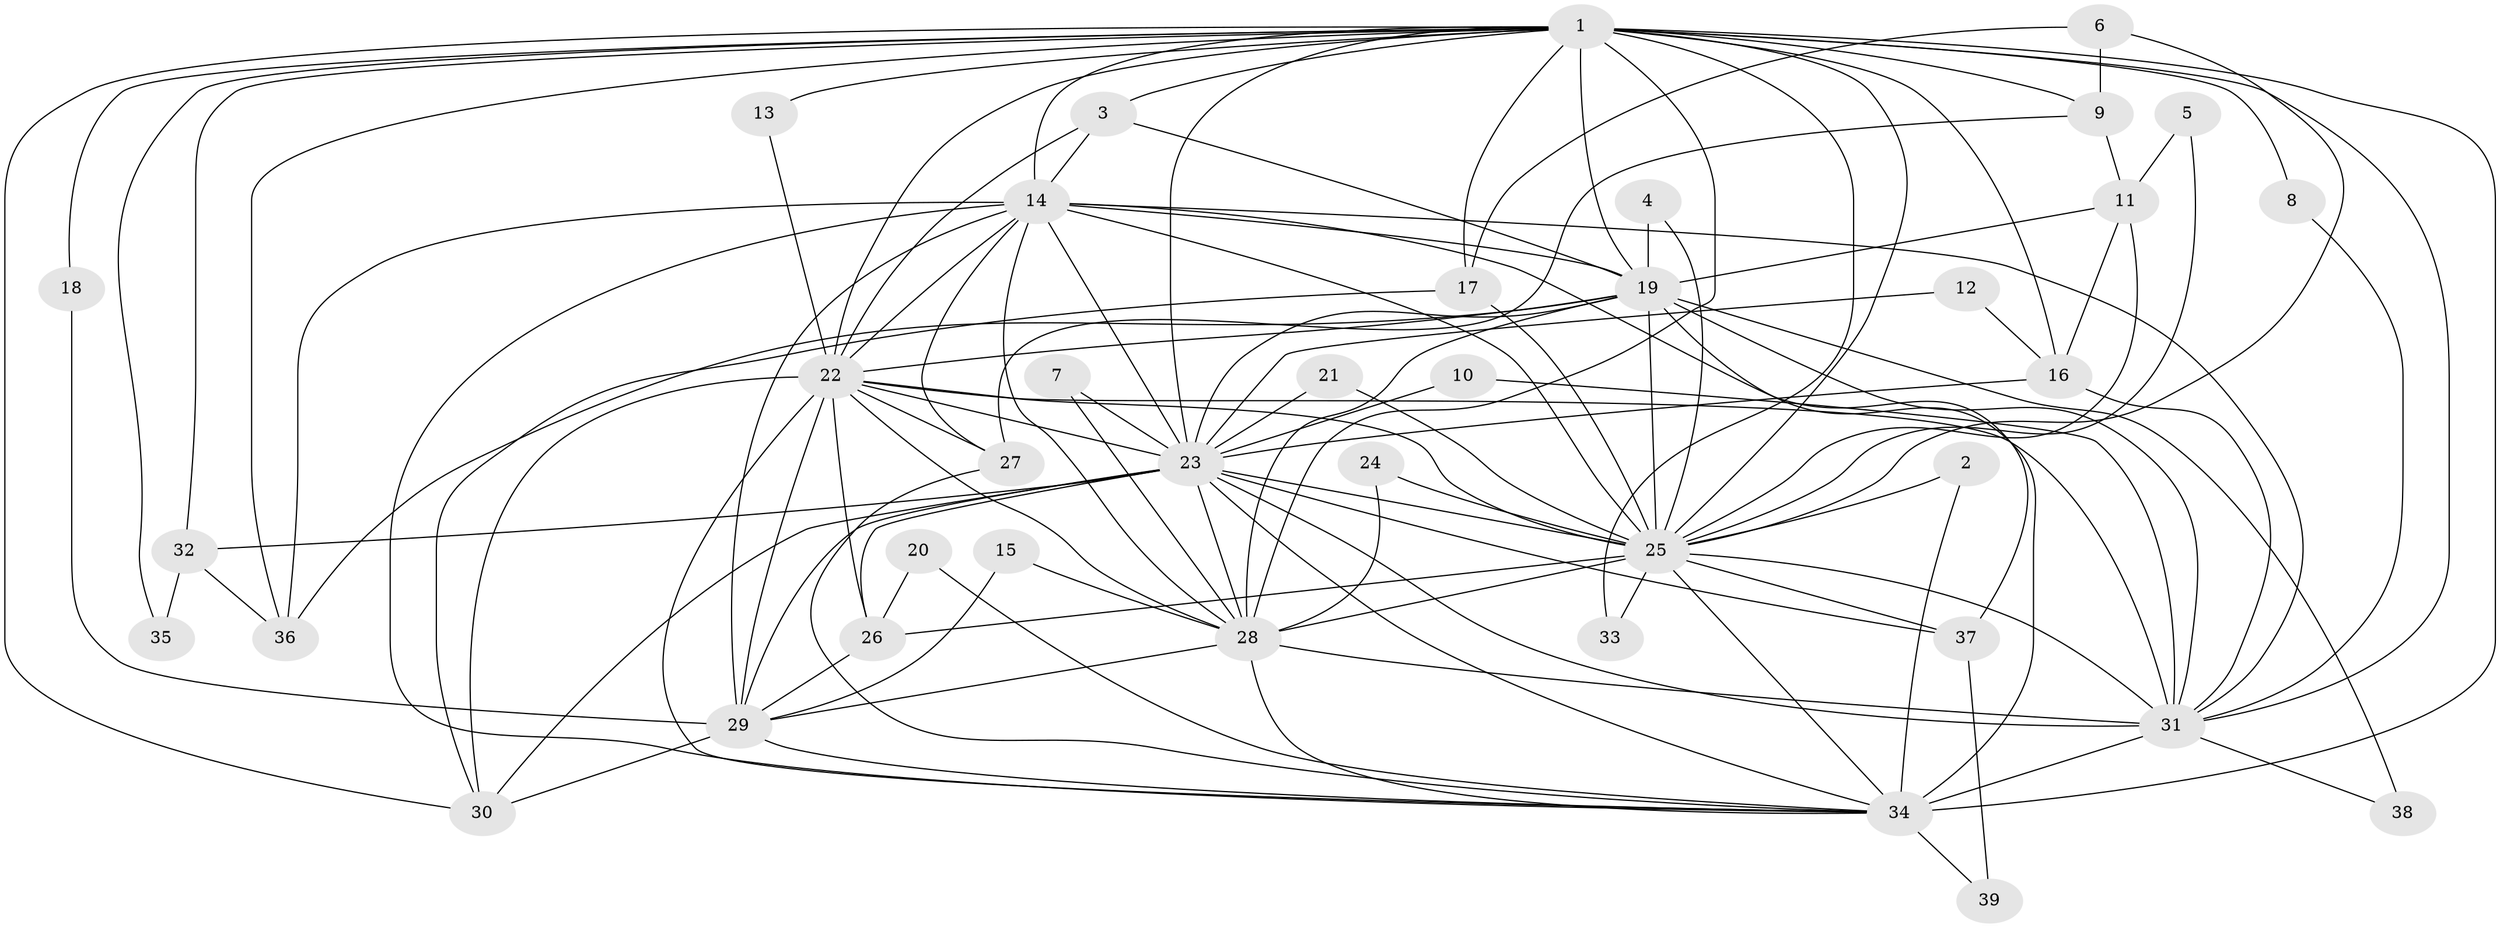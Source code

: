 // original degree distribution, {18: 0.038461538461538464, 20: 0.01282051282051282, 19: 0.01282051282051282, 17: 0.02564102564102564, 15: 0.01282051282051282, 16: 0.01282051282051282, 13: 0.01282051282051282, 5: 0.038461538461538464, 4: 0.14102564102564102, 3: 0.15384615384615385, 2: 0.5, 6: 0.038461538461538464}
// Generated by graph-tools (version 1.1) at 2025/25/03/09/25 03:25:45]
// undirected, 39 vertices, 114 edges
graph export_dot {
graph [start="1"]
  node [color=gray90,style=filled];
  1;
  2;
  3;
  4;
  5;
  6;
  7;
  8;
  9;
  10;
  11;
  12;
  13;
  14;
  15;
  16;
  17;
  18;
  19;
  20;
  21;
  22;
  23;
  24;
  25;
  26;
  27;
  28;
  29;
  30;
  31;
  32;
  33;
  34;
  35;
  36;
  37;
  38;
  39;
  1 -- 3 [weight=1.0];
  1 -- 8 [weight=1.0];
  1 -- 9 [weight=1.0];
  1 -- 13 [weight=1.0];
  1 -- 14 [weight=2.0];
  1 -- 16 [weight=1.0];
  1 -- 17 [weight=1.0];
  1 -- 18 [weight=1.0];
  1 -- 19 [weight=2.0];
  1 -- 22 [weight=3.0];
  1 -- 23 [weight=2.0];
  1 -- 25 [weight=2.0];
  1 -- 28 [weight=4.0];
  1 -- 30 [weight=1.0];
  1 -- 31 [weight=2.0];
  1 -- 32 [weight=1.0];
  1 -- 33 [weight=1.0];
  1 -- 34 [weight=2.0];
  1 -- 35 [weight=1.0];
  1 -- 36 [weight=1.0];
  2 -- 25 [weight=1.0];
  2 -- 34 [weight=1.0];
  3 -- 14 [weight=1.0];
  3 -- 19 [weight=1.0];
  3 -- 22 [weight=1.0];
  4 -- 19 [weight=1.0];
  4 -- 25 [weight=1.0];
  5 -- 11 [weight=2.0];
  5 -- 25 [weight=1.0];
  6 -- 9 [weight=1.0];
  6 -- 17 [weight=1.0];
  6 -- 25 [weight=1.0];
  7 -- 23 [weight=1.0];
  7 -- 28 [weight=1.0];
  8 -- 31 [weight=1.0];
  9 -- 11 [weight=1.0];
  9 -- 27 [weight=1.0];
  10 -- 23 [weight=1.0];
  10 -- 31 [weight=1.0];
  11 -- 16 [weight=1.0];
  11 -- 19 [weight=1.0];
  11 -- 25 [weight=1.0];
  12 -- 16 [weight=1.0];
  12 -- 23 [weight=1.0];
  13 -- 22 [weight=1.0];
  14 -- 19 [weight=1.0];
  14 -- 22 [weight=2.0];
  14 -- 23 [weight=1.0];
  14 -- 25 [weight=2.0];
  14 -- 27 [weight=1.0];
  14 -- 28 [weight=1.0];
  14 -- 29 [weight=1.0];
  14 -- 31 [weight=1.0];
  14 -- 34 [weight=1.0];
  14 -- 36 [weight=1.0];
  14 -- 37 [weight=1.0];
  15 -- 28 [weight=1.0];
  15 -- 29 [weight=1.0];
  16 -- 23 [weight=1.0];
  16 -- 31 [weight=1.0];
  17 -- 25 [weight=1.0];
  17 -- 30 [weight=1.0];
  18 -- 29 [weight=1.0];
  19 -- 22 [weight=1.0];
  19 -- 23 [weight=1.0];
  19 -- 25 [weight=1.0];
  19 -- 28 [weight=1.0];
  19 -- 31 [weight=1.0];
  19 -- 34 [weight=3.0];
  19 -- 36 [weight=1.0];
  19 -- 38 [weight=2.0];
  20 -- 26 [weight=1.0];
  20 -- 34 [weight=1.0];
  21 -- 23 [weight=1.0];
  21 -- 25 [weight=1.0];
  22 -- 23 [weight=1.0];
  22 -- 25 [weight=1.0];
  22 -- 26 [weight=1.0];
  22 -- 27 [weight=1.0];
  22 -- 28 [weight=2.0];
  22 -- 29 [weight=1.0];
  22 -- 30 [weight=3.0];
  22 -- 31 [weight=1.0];
  22 -- 34 [weight=1.0];
  23 -- 25 [weight=2.0];
  23 -- 26 [weight=1.0];
  23 -- 28 [weight=1.0];
  23 -- 29 [weight=1.0];
  23 -- 30 [weight=1.0];
  23 -- 31 [weight=1.0];
  23 -- 32 [weight=1.0];
  23 -- 34 [weight=1.0];
  23 -- 37 [weight=1.0];
  24 -- 25 [weight=1.0];
  24 -- 28 [weight=1.0];
  25 -- 26 [weight=1.0];
  25 -- 28 [weight=1.0];
  25 -- 31 [weight=1.0];
  25 -- 33 [weight=1.0];
  25 -- 34 [weight=1.0];
  25 -- 37 [weight=1.0];
  26 -- 29 [weight=1.0];
  27 -- 34 [weight=1.0];
  28 -- 29 [weight=1.0];
  28 -- 31 [weight=2.0];
  28 -- 34 [weight=1.0];
  29 -- 30 [weight=1.0];
  29 -- 34 [weight=1.0];
  31 -- 34 [weight=2.0];
  31 -- 38 [weight=1.0];
  32 -- 35 [weight=1.0];
  32 -- 36 [weight=1.0];
  34 -- 39 [weight=1.0];
  37 -- 39 [weight=1.0];
}
